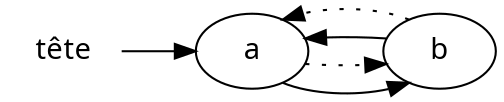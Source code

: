 digraph liste {
    rankdir="LR";
    node [fontname="Courrier"];
    tete [label="tête" shape=plaintext]
    0 [label="a"];
    1 [label="b"];

    tete -> 0;
    0 -> 1;
    0 -> 1 [style="dotted"];
    1 -> 0;
    1 -> 0 [style="dotted"];
}
